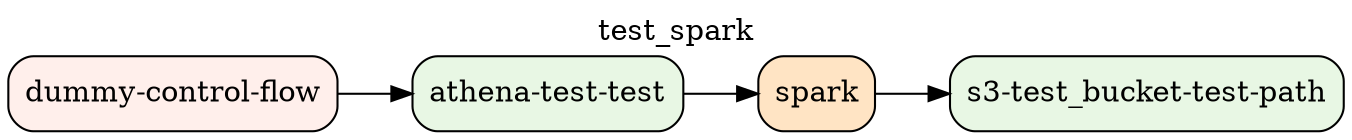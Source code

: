 digraph test_spark {
	graph [label=test_spark labelloc=t rankdir=LR]
	"athena-test-test" [color="#000000" fillcolor="#e8f7e4" label="athena-test-test" shape=rectangle style="filled,rounded"]
	"dummy-control-flow" [color="#000000" fillcolor="#ffefeb" label="dummy-control-flow" shape=rectangle style="filled,rounded"]
	"s3-test_bucket-test-path" [color="#000000" fillcolor="#e8f7e4" label="s3-test_bucket-test-path" shape=rectangle style="filled,rounded"]
	spark [color="#000000" fillcolor=bisque label=spark shape=rectangle style="filled,rounded"]
	"athena-test-test" -> spark
	"dummy-control-flow" -> "athena-test-test"
	spark -> "s3-test_bucket-test-path"
}
